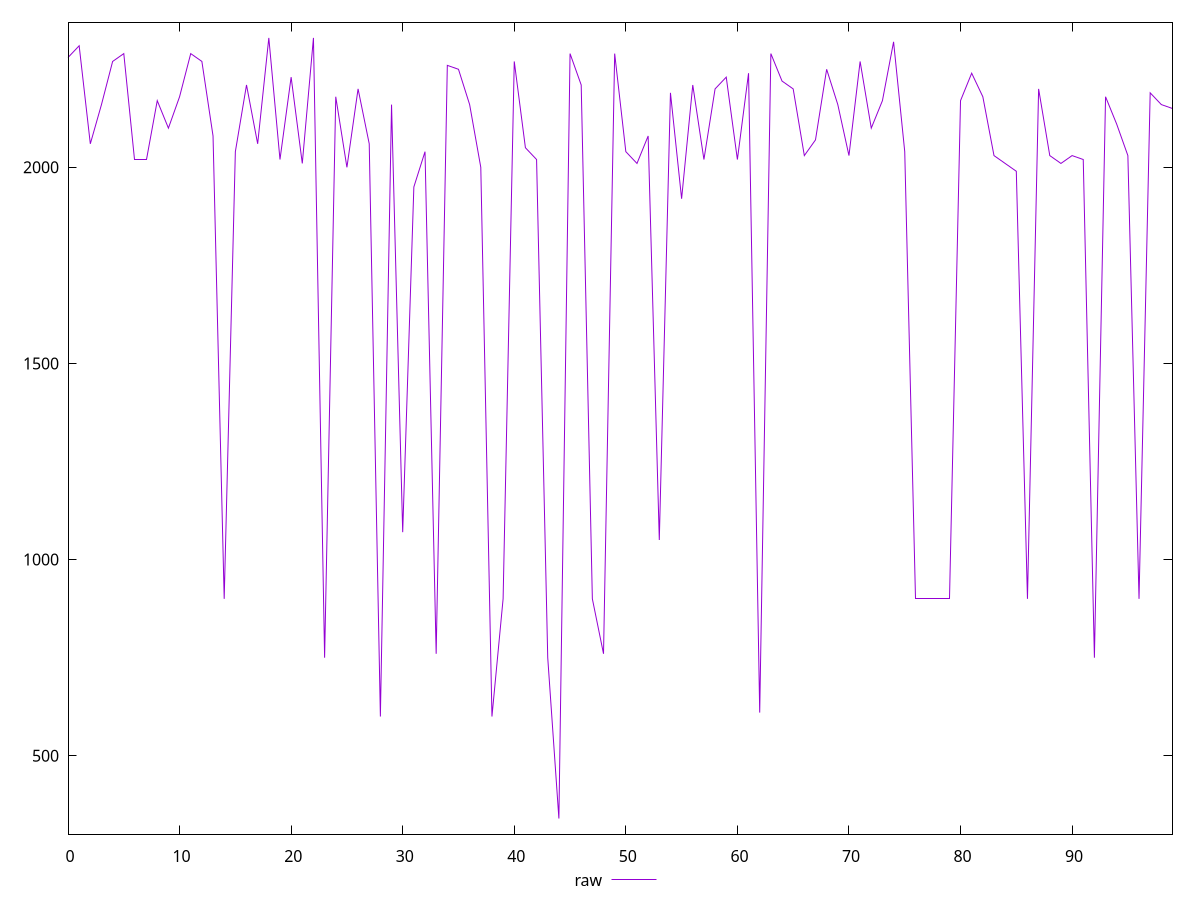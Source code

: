 reset

$raw <<EOF
0 2280
1 2310
2 2060
3 2160
4 2270
5 2290
6 2020
7 2020
8 2170
9 2100
10 2180
11 2290
12 2270
13 2080
14 900
15 2040
16 2210
17 2060
18 2330
19 2020
20 2230
21 2010
22 2330
23 750
24 2180
25 2000
26 2200
27 2060
28 600
29 2160
30 1070
31 1950
32 2040
33 760
34 2260
35 2250
36 2160
37 2000
38 600
39 900
40 2270
41 2050
42 2020
43 750
44 340
45 2290
46 2210
47 900
48 760
49 2290
50 2040
51 2010
52 2080
53 1050
54 2190
55 1920
56 2210
57 2020
58 2200
59 2230
60 2020
61 2240
62 610
63 2290
64 2220
65 2200
66 2030
67 2070
68 2250
69 2160
70 2030
71 2270
72 2100
73 2170
74 2320
75 2040
76 900
77 900
78 900
79 900
80 2170
81 2240
82 2180
83 2030
84 2010
85 1990
86 900
87 2200
88 2030
89 2010
90 2030
91 2020
92 750
93 2180
94 2110
95 2030
96 900
97 2190
98 2160
99 2150
EOF

set key outside below
set xrange [0:99]
set yrange [300.2:2369.8]
set trange [300.2:2369.8]
set terminal svg size 640, 500 enhanced background rgb 'white'
set output "report_00013_2021-02-09T12-04-24.940Z/unused-javascript/samples/pages+cached+noadtech/raw/values.svg"

plot $raw title "raw" with line

reset
